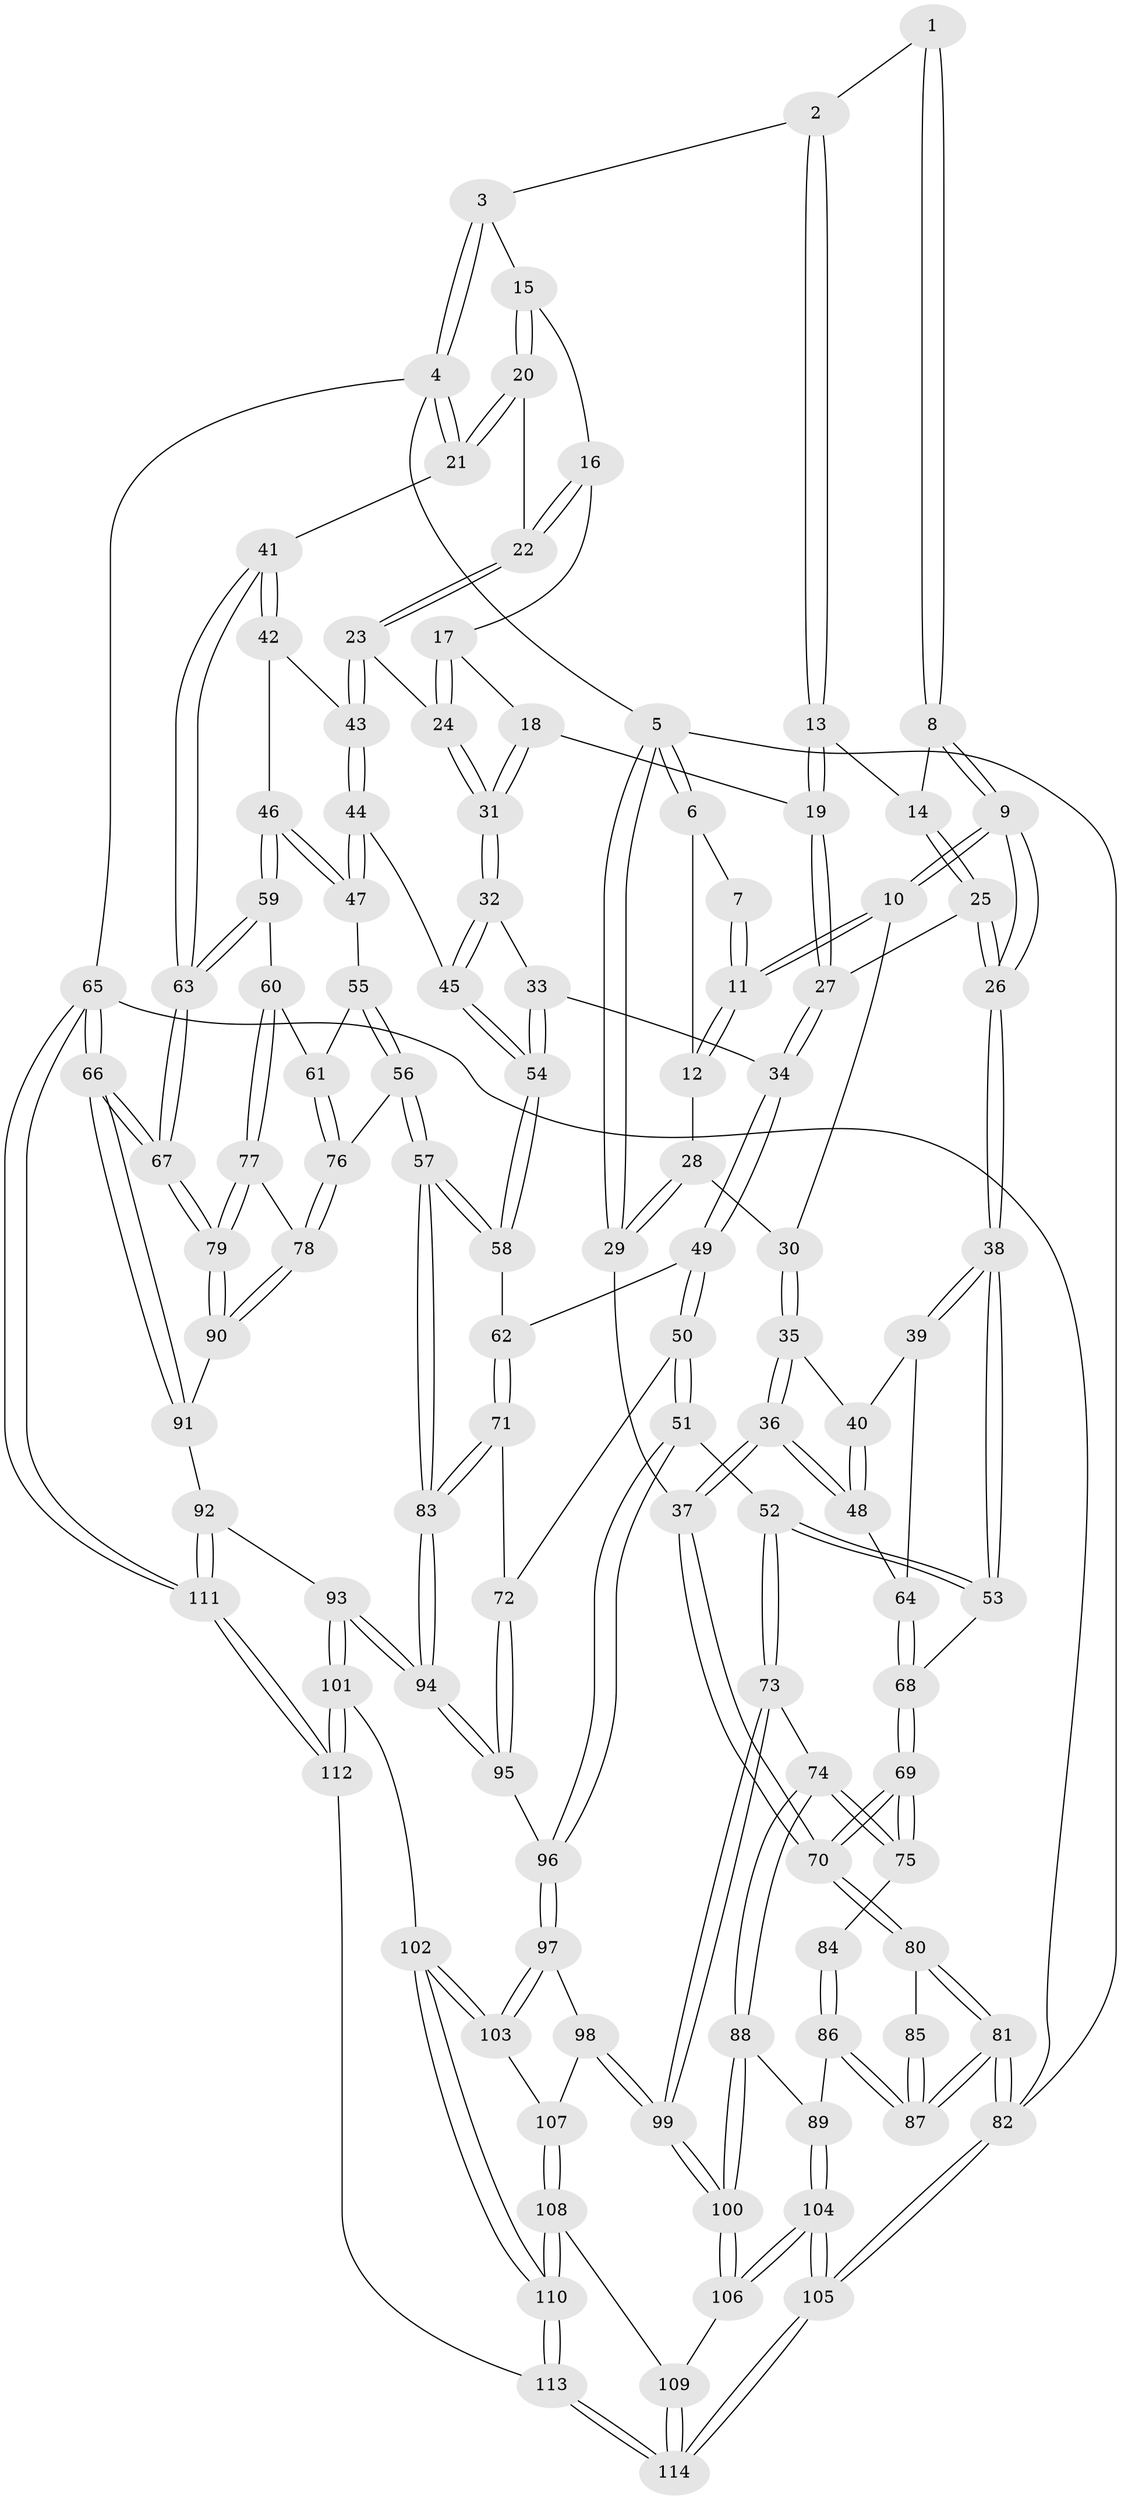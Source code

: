 // coarse degree distribution, {2: 0.15789473684210525, 3: 0.6140350877192983, 4: 0.17543859649122806, 5: 0.05263157894736842}
// Generated by graph-tools (version 1.1) at 2025/54/03/04/25 22:54:36]
// undirected, 114 vertices, 282 edges
graph export_dot {
  node [color=gray90,style=filled];
  1 [pos="+0.3038293382891273+0"];
  2 [pos="+0.6283763619077717+0"];
  3 [pos="+0.6946286750553249+0"];
  4 [pos="+1+0"];
  5 [pos="+0+0"];
  6 [pos="+0+0"];
  7 [pos="+0.21250333431005874+0"];
  8 [pos="+0.3921771390401096+0.09536657246442692"];
  9 [pos="+0.2815094706269785+0.1980934375602676"];
  10 [pos="+0.2277171579741079+0.13414689158896925"];
  11 [pos="+0.2151321424143903+0.1063114434764443"];
  12 [pos="+0.061808619803289555+0.14916087821821608"];
  13 [pos="+0.6091891044472636+0"];
  14 [pos="+0.48076064458959994+0.12509623887577878"];
  15 [pos="+0.7796144498491271+0.05036760753290488"];
  16 [pos="+0.7760345304226814+0.07658447350600851"];
  17 [pos="+0.762782433999268+0.11206006422624899"];
  18 [pos="+0.6634633044293509+0.20592981931348114"];
  19 [pos="+0.6553003196099197+0.2024880676654431"];
  20 [pos="+0.9124408631895096+0.17200729611382545"];
  21 [pos="+1+0.06171176637760366"];
  22 [pos="+0.8291559509649138+0.23427668643541572"];
  23 [pos="+0.8128757423460783+0.2505739801550328"];
  24 [pos="+0.780068506674306+0.25413539265064317"];
  25 [pos="+0.47292343683558424+0.2937007802914874"];
  26 [pos="+0.3324645661419994+0.3217068550928591"];
  27 [pos="+0.48278628812002666+0.2968288977235819"];
  28 [pos="+0.05120121424948921+0.16407933537974184"];
  29 [pos="+0+0.23472114414117565"];
  30 [pos="+0.09217878406500446+0.2554804693486605"];
  31 [pos="+0.7518681627042306+0.2614779243918714"];
  32 [pos="+0.7414084247141917+0.2933776819132431"];
  33 [pos="+0.5986351338061969+0.38673379282053694"];
  34 [pos="+0.5565213266977471+0.3874350727570238"];
  35 [pos="+0.08730565848827454+0.30188199110505975"];
  36 [pos="+0+0.357213959122165"];
  37 [pos="+0+0.3549729589005168"];
  38 [pos="+0.3101027495060193+0.3524969058753124"];
  39 [pos="+0.2926435884127217+0.352087100782771"];
  40 [pos="+0.13870726387602414+0.33008354509361215"];
  41 [pos="+1+0.12700133057889262"];
  42 [pos="+0.8939872194368683+0.3327280277033623"];
  43 [pos="+0.840848913794828+0.28955679163098685"];
  44 [pos="+0.8176030360761949+0.42188777207363654"];
  45 [pos="+0.7511736358908889+0.4081929947332168"];
  46 [pos="+0.9190715360965764+0.42755654220197875"];
  47 [pos="+0.8204422425831475+0.4236587019370219"];
  48 [pos="+0.08163929994142334+0.4602626326210778"];
  49 [pos="+0.5564522164619553+0.43416583419795163"];
  50 [pos="+0.37951228097683365+0.5662218463264356"];
  51 [pos="+0.3593438086423387+0.5665797472701826"];
  52 [pos="+0.3422594863319268+0.5611070822255366"];
  53 [pos="+0.3091080769631795+0.412076208021126"];
  54 [pos="+0.7196277459408216+0.43814829622123863"];
  55 [pos="+0.8154283356610745+0.46394670439161884"];
  56 [pos="+0.7517999951276058+0.5648667591824581"];
  57 [pos="+0.7189706573285664+0.5626451963203519"];
  58 [pos="+0.7108897132555145+0.5459409406134086"];
  59 [pos="+0.9852329701742564+0.47936681114540214"];
  60 [pos="+0.9031760925948732+0.5483738833834292"];
  61 [pos="+0.8758306460233876+0.5485840000873762"];
  62 [pos="+0.575820015237177+0.4858631254849633"];
  63 [pos="+1+0.47306837088411635"];
  64 [pos="+0.08856171437740858+0.4709592432381562"];
  65 [pos="+1+1"];
  66 [pos="+1+1"];
  67 [pos="+1+0.664098246165165"];
  68 [pos="+0.10407717862703134+0.5277962591967671"];
  69 [pos="+0.10109199641700026+0.5444917514052814"];
  70 [pos="+0+0.5110046306725328"];
  71 [pos="+0.535678735134851+0.5884915870170266"];
  72 [pos="+0.5154583280067444+0.6000732980069052"];
  73 [pos="+0.2772354881476843+0.6262218078081553"];
  74 [pos="+0.11390568660926792+0.5659676008209458"];
  75 [pos="+0.106051949979562+0.5592231967829798"];
  76 [pos="+0.7674366309871437+0.5696234170387028"];
  77 [pos="+0.9025464567983997+0.636104106531893"];
  78 [pos="+0.8601521937610488+0.728477626824247"];
  79 [pos="+1+0.6714769189707261"];
  80 [pos="+0+0.6306386496337184"];
  81 [pos="+0+0.782405099407101"];
  82 [pos="+0+1"];
  83 [pos="+0.6774636982407385+0.6283528915300318"];
  84 [pos="+0.10250910334348623+0.5626657464789165"];
  85 [pos="+0.055374064566093624+0.5892987500303597"];
  86 [pos="+0+0.7621096071072059"];
  87 [pos="+0+0.7639565537925582"];
  88 [pos="+0.11140775269511868+0.7744016446594455"];
  89 [pos="+0.10014103566798442+0.7768082531980818"];
  90 [pos="+0.8593844019605507+0.7483616817227108"];
  91 [pos="+0.8569775146292027+0.7527100053490128"];
  92 [pos="+0.7830000147921661+0.7956553523169201"];
  93 [pos="+0.6717291592476552+0.7899756616380224"];
  94 [pos="+0.6705873001216767+0.7868372974358034"];
  95 [pos="+0.5276813079594727+0.6907942341073195"];
  96 [pos="+0.44697364795986083+0.7341109458903878"];
  97 [pos="+0.4456636738014457+0.738094158280193"];
  98 [pos="+0.3352247043249063+0.8047638021134947"];
  99 [pos="+0.23775512416552805+0.7777867227278488"];
  100 [pos="+0.23655002589578733+0.778642728380765"];
  101 [pos="+0.6686431732192567+0.7943272441544715"];
  102 [pos="+0.5506000448965734+0.8560344400181161"];
  103 [pos="+0.5143922273006385+0.8354555173706733"];
  104 [pos="+0.08142529585509381+1"];
  105 [pos="+0+1"];
  106 [pos="+0.23240267840228+0.8829390814866298"];
  107 [pos="+0.3727855498845518+0.8459506427101537"];
  108 [pos="+0.3991064391814195+0.9379712960988408"];
  109 [pos="+0.2824680613912428+0.9612412633491114"];
  110 [pos="+0.48571526746706584+1"];
  111 [pos="+1+1"];
  112 [pos="+0.7180728150338584+1"];
  113 [pos="+0.5157706906886536+1"];
  114 [pos="+0.25249725418954766+1"];
  1 -- 2;
  1 -- 8;
  1 -- 8;
  2 -- 3;
  2 -- 13;
  2 -- 13;
  3 -- 4;
  3 -- 4;
  3 -- 15;
  4 -- 5;
  4 -- 21;
  4 -- 21;
  4 -- 65;
  5 -- 6;
  5 -- 6;
  5 -- 29;
  5 -- 29;
  5 -- 82;
  6 -- 7;
  6 -- 12;
  7 -- 11;
  7 -- 11;
  8 -- 9;
  8 -- 9;
  8 -- 14;
  9 -- 10;
  9 -- 10;
  9 -- 26;
  9 -- 26;
  10 -- 11;
  10 -- 11;
  10 -- 30;
  11 -- 12;
  11 -- 12;
  12 -- 28;
  13 -- 14;
  13 -- 19;
  13 -- 19;
  14 -- 25;
  14 -- 25;
  15 -- 16;
  15 -- 20;
  15 -- 20;
  16 -- 17;
  16 -- 22;
  16 -- 22;
  17 -- 18;
  17 -- 24;
  17 -- 24;
  18 -- 19;
  18 -- 31;
  18 -- 31;
  19 -- 27;
  19 -- 27;
  20 -- 21;
  20 -- 21;
  20 -- 22;
  21 -- 41;
  22 -- 23;
  22 -- 23;
  23 -- 24;
  23 -- 43;
  23 -- 43;
  24 -- 31;
  24 -- 31;
  25 -- 26;
  25 -- 26;
  25 -- 27;
  26 -- 38;
  26 -- 38;
  27 -- 34;
  27 -- 34;
  28 -- 29;
  28 -- 29;
  28 -- 30;
  29 -- 37;
  30 -- 35;
  30 -- 35;
  31 -- 32;
  31 -- 32;
  32 -- 33;
  32 -- 45;
  32 -- 45;
  33 -- 34;
  33 -- 54;
  33 -- 54;
  34 -- 49;
  34 -- 49;
  35 -- 36;
  35 -- 36;
  35 -- 40;
  36 -- 37;
  36 -- 37;
  36 -- 48;
  36 -- 48;
  37 -- 70;
  37 -- 70;
  38 -- 39;
  38 -- 39;
  38 -- 53;
  38 -- 53;
  39 -- 40;
  39 -- 64;
  40 -- 48;
  40 -- 48;
  41 -- 42;
  41 -- 42;
  41 -- 63;
  41 -- 63;
  42 -- 43;
  42 -- 46;
  43 -- 44;
  43 -- 44;
  44 -- 45;
  44 -- 47;
  44 -- 47;
  45 -- 54;
  45 -- 54;
  46 -- 47;
  46 -- 47;
  46 -- 59;
  46 -- 59;
  47 -- 55;
  48 -- 64;
  49 -- 50;
  49 -- 50;
  49 -- 62;
  50 -- 51;
  50 -- 51;
  50 -- 72;
  51 -- 52;
  51 -- 96;
  51 -- 96;
  52 -- 53;
  52 -- 53;
  52 -- 73;
  52 -- 73;
  53 -- 68;
  54 -- 58;
  54 -- 58;
  55 -- 56;
  55 -- 56;
  55 -- 61;
  56 -- 57;
  56 -- 57;
  56 -- 76;
  57 -- 58;
  57 -- 58;
  57 -- 83;
  57 -- 83;
  58 -- 62;
  59 -- 60;
  59 -- 63;
  59 -- 63;
  60 -- 61;
  60 -- 77;
  60 -- 77;
  61 -- 76;
  61 -- 76;
  62 -- 71;
  62 -- 71;
  63 -- 67;
  63 -- 67;
  64 -- 68;
  64 -- 68;
  65 -- 66;
  65 -- 66;
  65 -- 111;
  65 -- 111;
  65 -- 82;
  66 -- 67;
  66 -- 67;
  66 -- 91;
  66 -- 91;
  67 -- 79;
  67 -- 79;
  68 -- 69;
  68 -- 69;
  69 -- 70;
  69 -- 70;
  69 -- 75;
  69 -- 75;
  70 -- 80;
  70 -- 80;
  71 -- 72;
  71 -- 83;
  71 -- 83;
  72 -- 95;
  72 -- 95;
  73 -- 74;
  73 -- 99;
  73 -- 99;
  74 -- 75;
  74 -- 75;
  74 -- 88;
  74 -- 88;
  75 -- 84;
  76 -- 78;
  76 -- 78;
  77 -- 78;
  77 -- 79;
  77 -- 79;
  78 -- 90;
  78 -- 90;
  79 -- 90;
  79 -- 90;
  80 -- 81;
  80 -- 81;
  80 -- 85;
  81 -- 82;
  81 -- 82;
  81 -- 87;
  81 -- 87;
  82 -- 105;
  82 -- 105;
  83 -- 94;
  83 -- 94;
  84 -- 86;
  84 -- 86;
  85 -- 87;
  85 -- 87;
  86 -- 87;
  86 -- 87;
  86 -- 89;
  88 -- 89;
  88 -- 100;
  88 -- 100;
  89 -- 104;
  89 -- 104;
  90 -- 91;
  91 -- 92;
  92 -- 93;
  92 -- 111;
  92 -- 111;
  93 -- 94;
  93 -- 94;
  93 -- 101;
  93 -- 101;
  94 -- 95;
  94 -- 95;
  95 -- 96;
  96 -- 97;
  96 -- 97;
  97 -- 98;
  97 -- 103;
  97 -- 103;
  98 -- 99;
  98 -- 99;
  98 -- 107;
  99 -- 100;
  99 -- 100;
  100 -- 106;
  100 -- 106;
  101 -- 102;
  101 -- 112;
  101 -- 112;
  102 -- 103;
  102 -- 103;
  102 -- 110;
  102 -- 110;
  103 -- 107;
  104 -- 105;
  104 -- 105;
  104 -- 106;
  104 -- 106;
  105 -- 114;
  105 -- 114;
  106 -- 109;
  107 -- 108;
  107 -- 108;
  108 -- 109;
  108 -- 110;
  108 -- 110;
  109 -- 114;
  109 -- 114;
  110 -- 113;
  110 -- 113;
  111 -- 112;
  111 -- 112;
  112 -- 113;
  113 -- 114;
  113 -- 114;
}
